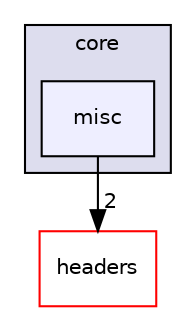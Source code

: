 digraph "/home/runner/work/PEPITAS-Cryptocurrency/PEPITAS-Cryptocurrency/src/core/misc" {
  compound=true
  node [ fontsize="10", fontname="Helvetica"];
  edge [ labelfontsize="10", labelfontname="Helvetica"];
  subgraph clusterdir_aebb8dcc11953d78e620bbef0b9e2183 {
    graph [ bgcolor="#ddddee", pencolor="black", label="core" fontname="Helvetica", fontsize="10", URL="dir_aebb8dcc11953d78e620bbef0b9e2183.html"]
  dir_1d1b10f61824508180eede0e0533804d [shape=box, label="misc", style="filled", fillcolor="#eeeeff", pencolor="black", URL="dir_1d1b10f61824508180eede0e0533804d.html"];
  }
  dir_7f57b1e41c5acd0e859ae5f3a2b075a9 [shape=box label="headers" fillcolor="white" style="filled" color="red" URL="dir_7f57b1e41c5acd0e859ae5f3a2b075a9.html"];
  dir_1d1b10f61824508180eede0e0533804d->dir_7f57b1e41c5acd0e859ae5f3a2b075a9 [headlabel="2", labeldistance=1.5 headhref="dir_000012_000000.html"];
}
